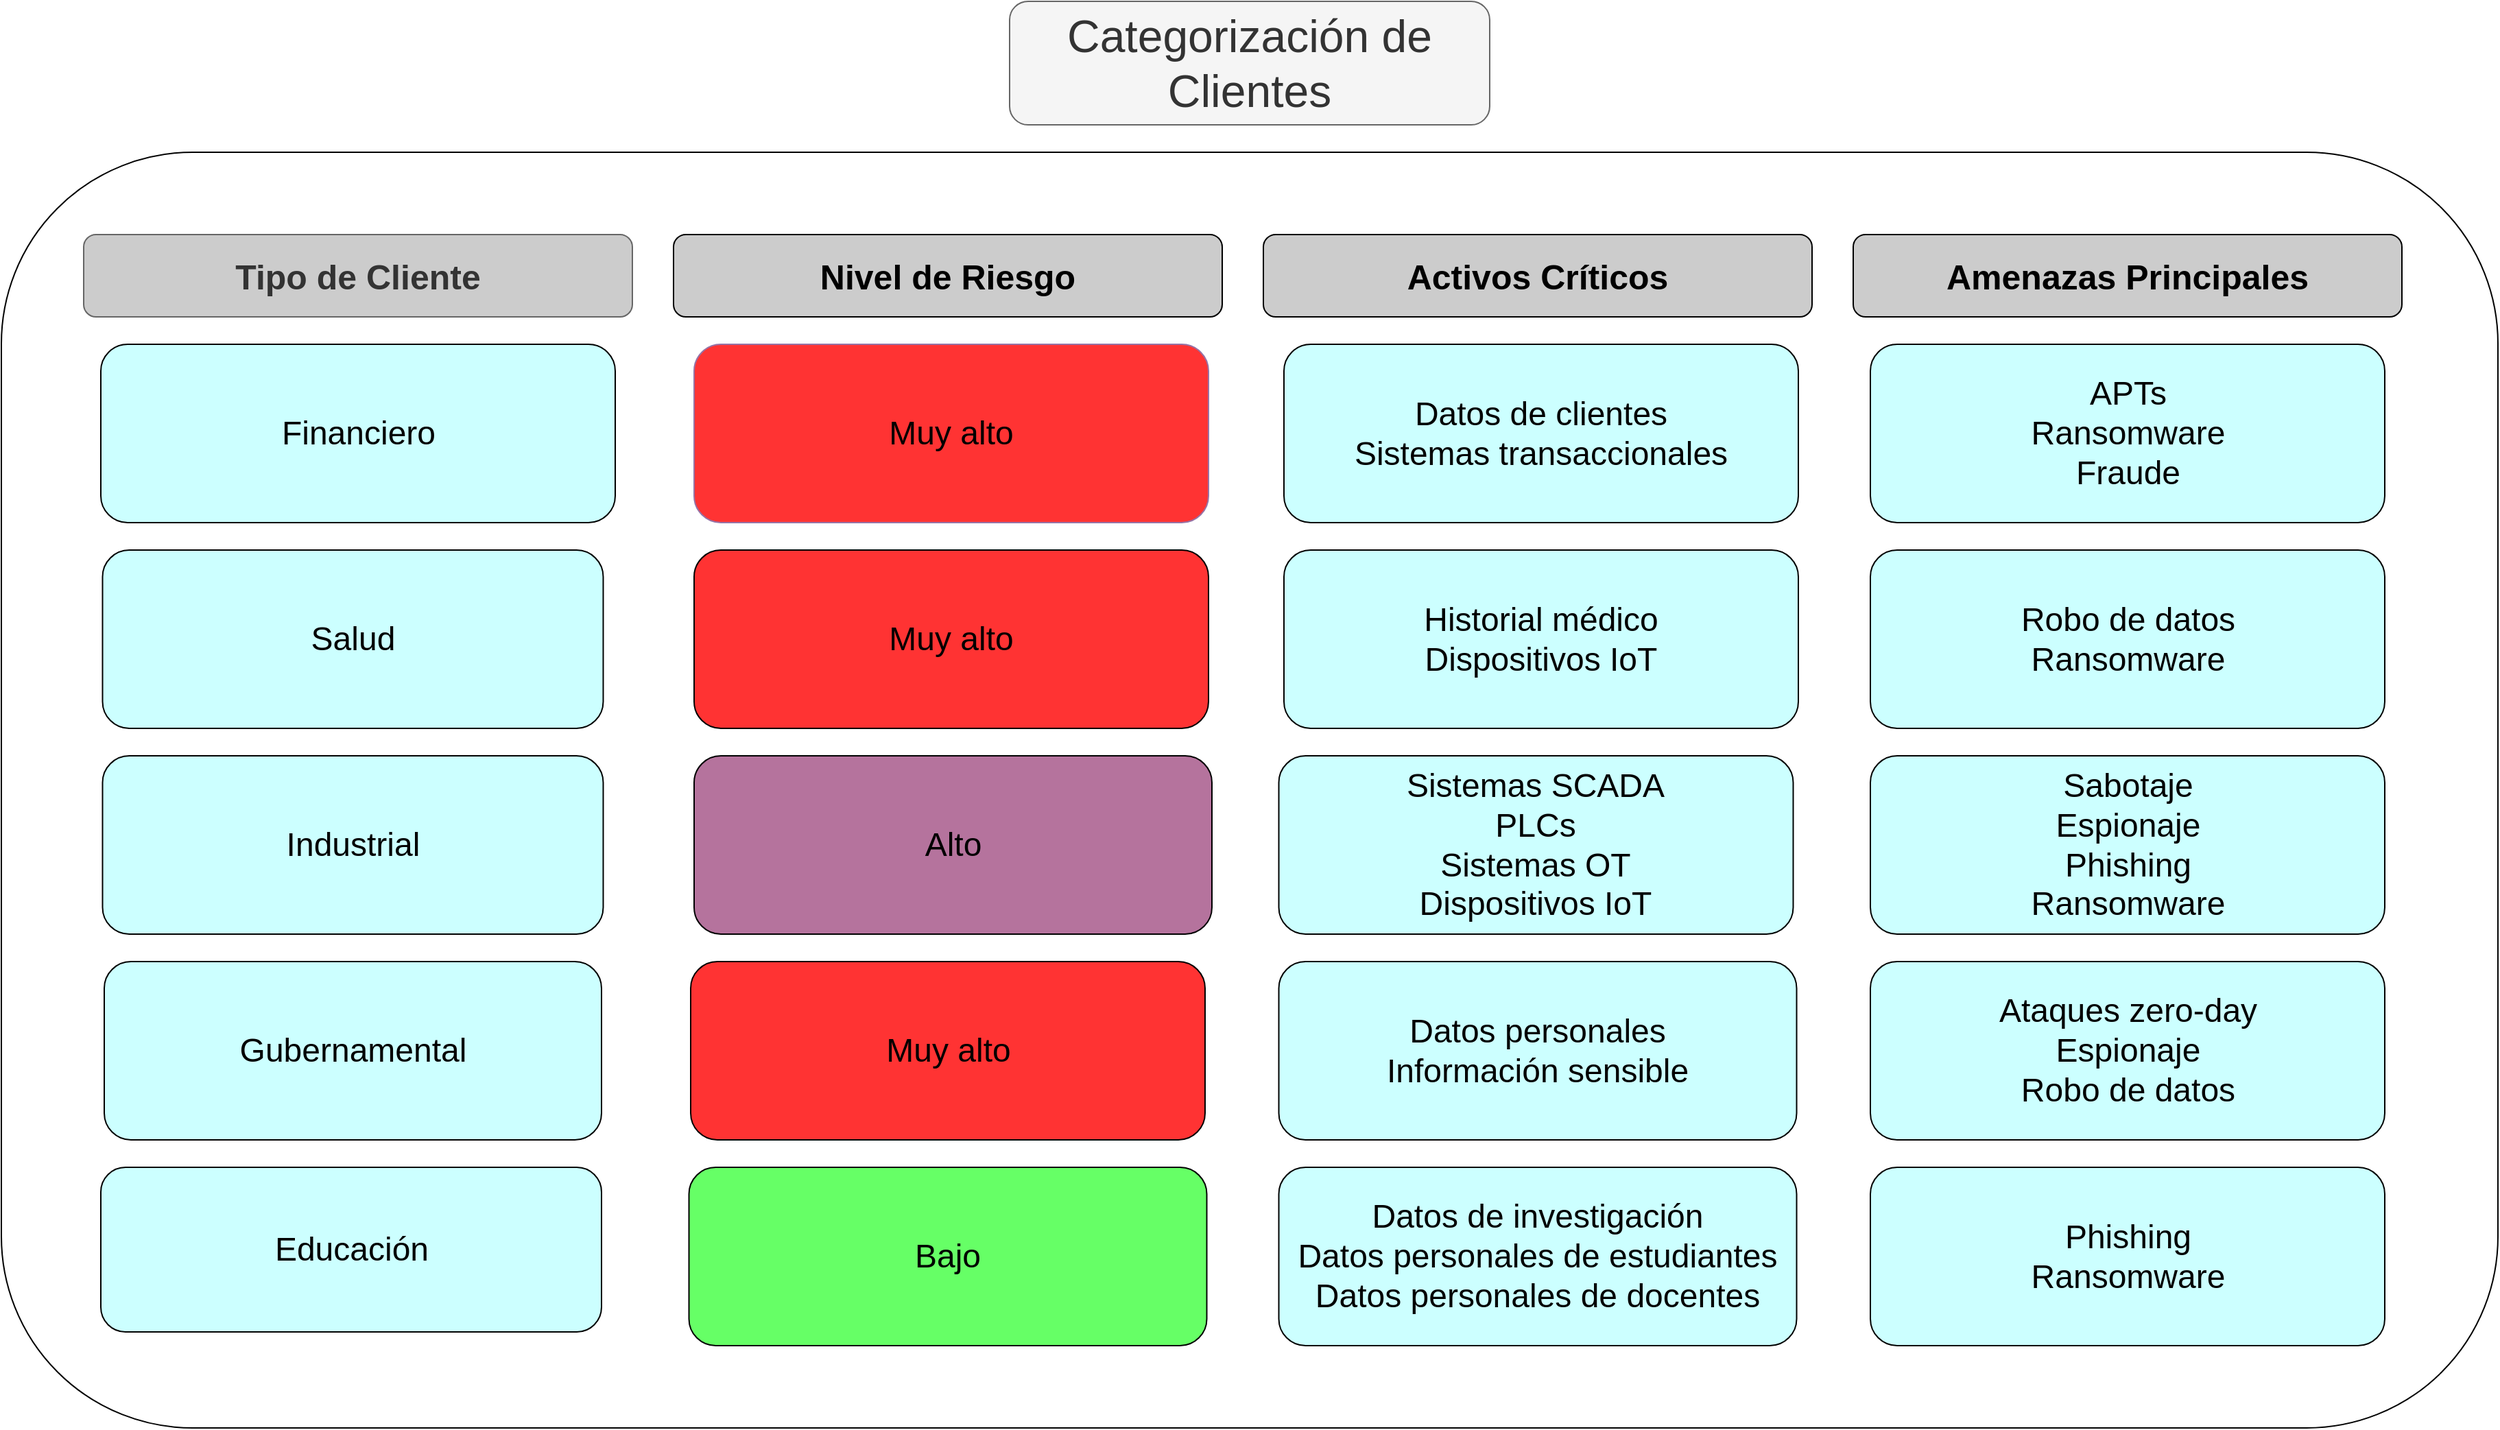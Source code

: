 <mxfile version="26.1.1">
  <diagram name="Page-1" id="u1vky8QkFnBVZHBcjAEd">
    <mxGraphModel dx="2052" dy="1438" grid="1" gridSize="10" guides="1" tooltips="1" connect="1" arrows="1" fold="1" page="1" pageScale="1" pageWidth="850" pageHeight="1100" background="none" math="0" shadow="0">
      <root>
        <mxCell id="0" />
        <mxCell id="1" parent="0" />
        <mxCell id="IcpKpIeZzozluurYZYwS-104" value="" style="group" vertex="1" connectable="0" parent="1">
          <mxGeometry y="210" width="1820" height="930" as="geometry" />
        </mxCell>
        <mxCell id="IcpKpIeZzozluurYZYwS-103" value="" style="rounded=1;whiteSpace=wrap;html=1;" vertex="1" parent="IcpKpIeZzozluurYZYwS-104">
          <mxGeometry width="1820" height="930" as="geometry" />
        </mxCell>
        <mxCell id="IcpKpIeZzozluurYZYwS-4" value="&lt;b&gt;&lt;font style=&quot;font-size: 25px;&quot;&gt;Tipo de Cliente&lt;/font&gt;&lt;/b&gt;" style="rounded=1;whiteSpace=wrap;html=1;fillColor=#CCCCCC;strokeColor=#666666;fontColor=#333333;" vertex="1" parent="IcpKpIeZzozluurYZYwS-104">
          <mxGeometry x="60" y="60" width="400" height="60" as="geometry" />
        </mxCell>
        <mxCell id="IcpKpIeZzozluurYZYwS-5" value="&lt;font style=&quot;font-size: 25px;&quot;&gt;Nivel de Riesgo&lt;/font&gt;" style="rounded=1;whiteSpace=wrap;html=1;fontStyle=1;fillColor=#CCCCCC;" vertex="1" parent="IcpKpIeZzozluurYZYwS-104">
          <mxGeometry x="490" y="60" width="400" height="60" as="geometry" />
        </mxCell>
        <mxCell id="IcpKpIeZzozluurYZYwS-6" value="&lt;font style=&quot;font-size: 25px;&quot;&gt;&lt;span style=&quot;font-weight: 700;&quot;&gt;Activos&amp;nbsp;&lt;/span&gt;&lt;b&gt;Críticos&lt;/b&gt;&lt;/font&gt;" style="rounded=1;whiteSpace=wrap;html=1;fillColor=#CCCCCC;" vertex="1" parent="IcpKpIeZzozluurYZYwS-104">
          <mxGeometry x="920" y="60" width="400" height="60" as="geometry" />
        </mxCell>
        <mxCell id="IcpKpIeZzozluurYZYwS-7" value="&lt;span style=&quot;font-weight: 700;&quot;&gt;&lt;font style=&quot;font-size: 25px;&quot;&gt;Amenazas Principales&lt;/font&gt;&lt;/span&gt;" style="rounded=1;whiteSpace=wrap;html=1;fillColor=#CCCCCC;" vertex="1" parent="IcpKpIeZzozluurYZYwS-104">
          <mxGeometry x="1350" y="60" width="400" height="60" as="geometry" />
        </mxCell>
        <mxCell id="IcpKpIeZzozluurYZYwS-14" value="&lt;font style=&quot;font-size: 24px;&quot;&gt;Financiero&lt;/font&gt;" style="rounded=1;whiteSpace=wrap;html=1;fillColor=#CCFFFF;" vertex="1" parent="IcpKpIeZzozluurYZYwS-104">
          <mxGeometry x="72.5" y="140" width="375" height="130" as="geometry" />
        </mxCell>
        <mxCell id="IcpKpIeZzozluurYZYwS-24" value="&lt;font style=&quot;font-size: 24px;&quot;&gt;Salud&lt;/font&gt;" style="rounded=1;whiteSpace=wrap;html=1;fillColor=#CCFFFF;" vertex="1" parent="IcpKpIeZzozluurYZYwS-104">
          <mxGeometry x="73.75" y="290" width="365" height="130" as="geometry" />
        </mxCell>
        <mxCell id="IcpKpIeZzozluurYZYwS-34" value="&lt;font style=&quot;font-size: 24px;&quot;&gt;Industrial&lt;/font&gt;" style="rounded=1;whiteSpace=wrap;html=1;fillColor=#CCFFFF;" vertex="1" parent="IcpKpIeZzozluurYZYwS-104">
          <mxGeometry x="73.75" y="440" width="365" height="130" as="geometry" />
        </mxCell>
        <mxCell id="IcpKpIeZzozluurYZYwS-44" value="&lt;font style=&quot;font-size: 24px;&quot;&gt;Gubernamental&lt;/font&gt;" style="rounded=1;whiteSpace=wrap;html=1;fillColor=#CCFFFF;" vertex="1" parent="IcpKpIeZzozluurYZYwS-104">
          <mxGeometry x="75" y="590" width="362.5" height="130" as="geometry" />
        </mxCell>
        <mxCell id="IcpKpIeZzozluurYZYwS-54" value="&lt;font style=&quot;font-size: 24px;&quot;&gt;Educación&lt;/font&gt;" style="rounded=1;whiteSpace=wrap;html=1;fillColor=#CCFFFF;" vertex="1" parent="IcpKpIeZzozluurYZYwS-104">
          <mxGeometry x="72.5" y="740" width="365" height="120" as="geometry" />
        </mxCell>
        <mxCell id="IcpKpIeZzozluurYZYwS-77" value="" style="group;" vertex="1" connectable="0" parent="IcpKpIeZzozluurYZYwS-104">
          <mxGeometry x="505" y="140" width="375" height="130" as="geometry" />
        </mxCell>
        <mxCell id="IcpKpIeZzozluurYZYwS-74" value="&lt;font size=&quot;5&quot;&gt;Muy alto&lt;/font&gt;" style="rounded=1;whiteSpace=wrap;html=1;fillColor=light-dark(#FF3333,#392F3F);strokeColor=#9673a6;" vertex="1" parent="IcpKpIeZzozluurYZYwS-77">
          <mxGeometry width="375.0" height="130" as="geometry" />
        </mxCell>
        <mxCell id="IcpKpIeZzozluurYZYwS-78" value="" style="group" vertex="1" connectable="0" parent="IcpKpIeZzozluurYZYwS-104">
          <mxGeometry x="505" y="290" width="375" height="130" as="geometry" />
        </mxCell>
        <mxCell id="IcpKpIeZzozluurYZYwS-79" value="&lt;font style=&quot;font-size: 24px;&quot;&gt;Muy alto&lt;/font&gt;" style="rounded=1;whiteSpace=wrap;html=1;fillColor=light-dark(#FF3333,#392F3F);strokeColor=#000000;" vertex="1" parent="IcpKpIeZzozluurYZYwS-78">
          <mxGeometry width="375" height="130" as="geometry" />
        </mxCell>
        <mxCell id="IcpKpIeZzozluurYZYwS-81" value="" style="group" vertex="1" connectable="0" parent="IcpKpIeZzozluurYZYwS-104">
          <mxGeometry x="505" y="440" width="377.5" height="130" as="geometry" />
        </mxCell>
        <mxCell id="IcpKpIeZzozluurYZYwS-82" value="&lt;font style=&quot;font-size: 24px;&quot;&gt;Alto&lt;/font&gt;" style="rounded=1;whiteSpace=wrap;html=1;fillColor=light-dark(#B5739D,#512D2B);strokeColor=#000000;" vertex="1" parent="IcpKpIeZzozluurYZYwS-81">
          <mxGeometry width="377.5" height="130" as="geometry" />
        </mxCell>
        <mxCell id="IcpKpIeZzozluurYZYwS-84" value="" style="group" vertex="1" connectable="0" parent="IcpKpIeZzozluurYZYwS-104">
          <mxGeometry x="502.5" y="590" width="375" height="130" as="geometry" />
        </mxCell>
        <mxCell id="IcpKpIeZzozluurYZYwS-85" value="&lt;font style=&quot;font-size: 24px;&quot;&gt;Muy alto&lt;/font&gt;" style="rounded=1;whiteSpace=wrap;html=1;fillColor=light-dark(#FF3333,#392F3F);strokeColor=light-dark(#000000, #9577a3);" vertex="1" parent="IcpKpIeZzozluurYZYwS-84">
          <mxGeometry width="375.0" height="130" as="geometry" />
        </mxCell>
        <mxCell id="IcpKpIeZzozluurYZYwS-91" value="&lt;font size=&quot;5&quot;&gt;Datos de clientes&lt;/font&gt;&lt;div&gt;&lt;font size=&quot;5&quot;&gt;Sistemas transaccionales&lt;/font&gt;&lt;/div&gt;" style="rounded=1;whiteSpace=wrap;html=1;fillColor=#CCFFFF;" vertex="1" parent="IcpKpIeZzozluurYZYwS-104">
          <mxGeometry x="935" y="140" width="375" height="130" as="geometry" />
        </mxCell>
        <mxCell id="IcpKpIeZzozluurYZYwS-92" value="&lt;font size=&quot;5&quot;&gt;Historial médico&lt;/font&gt;&lt;div&gt;&lt;font size=&quot;5&quot;&gt;Dispositivos IoT&lt;/font&gt;&lt;/div&gt;" style="rounded=1;whiteSpace=wrap;html=1;fillColor=#CCFFFF;" vertex="1" parent="IcpKpIeZzozluurYZYwS-104">
          <mxGeometry x="935" y="290" width="375" height="130" as="geometry" />
        </mxCell>
        <mxCell id="IcpKpIeZzozluurYZYwS-93" value="&lt;font size=&quot;5&quot;&gt;Sistemas SCADA&lt;/font&gt;&lt;div&gt;&lt;font size=&quot;5&quot;&gt;PLCs&lt;/font&gt;&lt;/div&gt;&lt;div&gt;&lt;font size=&quot;5&quot;&gt;Sistemas OT&lt;/font&gt;&lt;/div&gt;&lt;div&gt;&lt;font size=&quot;5&quot;&gt;Dispositivos IoT&lt;/font&gt;&lt;/div&gt;" style="rounded=1;whiteSpace=wrap;html=1;fillColor=#CCFFFF;" vertex="1" parent="IcpKpIeZzozluurYZYwS-104">
          <mxGeometry x="931.25" y="440" width="375" height="130" as="geometry" />
        </mxCell>
        <mxCell id="IcpKpIeZzozluurYZYwS-94" value="&lt;font size=&quot;5&quot;&gt;Datos personales&lt;/font&gt;&lt;div&gt;&lt;font size=&quot;5&quot;&gt;Información sensible&lt;/font&gt;&lt;/div&gt;" style="rounded=1;whiteSpace=wrap;html=1;fillColor=#CCFFFF;" vertex="1" parent="IcpKpIeZzozluurYZYwS-104">
          <mxGeometry x="931.25" y="590" width="377.5" height="130" as="geometry" />
        </mxCell>
        <mxCell id="IcpKpIeZzozluurYZYwS-95" value="&lt;font size=&quot;5&quot;&gt;Datos de investigación&lt;/font&gt;&lt;div&gt;&lt;font size=&quot;5&quot;&gt;Datos personales de estudiantes&lt;/font&gt;&lt;/div&gt;&lt;div&gt;&lt;font size=&quot;5&quot;&gt;Datos personales de docentes&lt;/font&gt;&lt;/div&gt;" style="rounded=1;whiteSpace=wrap;html=1;fillColor=#CCFFFF;" vertex="1" parent="IcpKpIeZzozluurYZYwS-104">
          <mxGeometry x="931.25" y="740" width="377.5" height="130" as="geometry" />
        </mxCell>
        <mxCell id="IcpKpIeZzozluurYZYwS-96" value="" style="group" vertex="1" connectable="0" parent="IcpKpIeZzozluurYZYwS-104">
          <mxGeometry x="501.25" y="740" width="377.5" height="130" as="geometry" />
        </mxCell>
        <mxCell id="IcpKpIeZzozluurYZYwS-97" value="&lt;font style=&quot;font-size: 24px;&quot;&gt;Bajo&lt;/font&gt;" style="rounded=1;whiteSpace=wrap;html=1;fillColor=light-dark(#66FF66,#512D2B);strokeColor=#000000;" vertex="1" parent="IcpKpIeZzozluurYZYwS-96">
          <mxGeometry width="377.5" height="130" as="geometry" />
        </mxCell>
        <mxCell id="IcpKpIeZzozluurYZYwS-98" value="&lt;font size=&quot;5&quot;&gt;APTs&lt;/font&gt;&lt;div&gt;&lt;font size=&quot;5&quot;&gt;Ransomware&lt;/font&gt;&lt;/div&gt;&lt;div&gt;&lt;font size=&quot;5&quot;&gt;Fraude&lt;/font&gt;&lt;/div&gt;" style="rounded=1;whiteSpace=wrap;html=1;fillColor=#CCFFFF;" vertex="1" parent="IcpKpIeZzozluurYZYwS-104">
          <mxGeometry x="1362.5" y="140" width="375" height="130" as="geometry" />
        </mxCell>
        <mxCell id="IcpKpIeZzozluurYZYwS-99" value="&lt;font size=&quot;5&quot;&gt;Robo de datos&lt;/font&gt;&lt;div&gt;&lt;font size=&quot;5&quot;&gt;Ransomware&lt;/font&gt;&lt;/div&gt;" style="rounded=1;whiteSpace=wrap;html=1;fillColor=#CCFFFF;" vertex="1" parent="IcpKpIeZzozluurYZYwS-104">
          <mxGeometry x="1362.5" y="290" width="375" height="130" as="geometry" />
        </mxCell>
        <mxCell id="IcpKpIeZzozluurYZYwS-100" value="&lt;font size=&quot;5&quot;&gt;Sabotaje&lt;/font&gt;&lt;div&gt;&lt;font size=&quot;5&quot;&gt;Espionaje&lt;/font&gt;&lt;/div&gt;&lt;div&gt;&lt;span style=&quot;font-size: x-large;&quot;&gt;Phishing&lt;/span&gt;&lt;/div&gt;&lt;div&gt;&lt;span style=&quot;font-size: x-large;&quot;&gt;Ransomware&lt;/span&gt;&lt;br&gt;&lt;/div&gt;" style="rounded=1;whiteSpace=wrap;html=1;fillColor=#CCFFFF;" vertex="1" parent="IcpKpIeZzozluurYZYwS-104">
          <mxGeometry x="1362.5" y="440" width="375" height="130" as="geometry" />
        </mxCell>
        <mxCell id="IcpKpIeZzozluurYZYwS-101" value="&lt;font size=&quot;5&quot;&gt;Ataques zero-day&lt;/font&gt;&lt;div&gt;&lt;font size=&quot;5&quot;&gt;Espionaje&lt;/font&gt;&lt;/div&gt;&lt;div&gt;&lt;font size=&quot;5&quot;&gt;Robo de datos&lt;/font&gt;&lt;span style=&quot;caret-color: rgba(0, 0, 0, 0); color: rgba(0, 0, 0, 0); font-family: monospace; font-size: 0px; text-align: start; white-space: nowrap;&quot;&gt;%3CmxGraphModel%3E%3Croot%3E%3CmxCell%20id%3D%220%22%2F%3E%3CmxCell%20id%3D%221%22%20parent%3D%220%22%2F%3E%3CmxCell%20id%3D%222%22%20value%3D%22%26lt%3Bfont%20size%3D%26quot%3B5%26quot%3B%26gt%3BSabotaje%26lt%3B%2Ffont%26gt%3B%26lt%3Bdiv%26gt%3B%26lt%3Bfont%20size%3D%26quot%3B5%26quot%3B%26gt%3BEspionaje%26lt%3B%2Ffont%26gt%3B%26lt%3B%2Fdiv%26gt%3B%26lt%3Bdiv%26gt%3B%26lt%3Bfont%20size%3D%26quot%3B5%26quot%3B%26gt%3BRobo%20de%20datos%26lt%3B%2Ffont%26gt%3B%26lt%3B%2Fdiv%26gt%3B%26lt%3Bdiv%26gt%3B%26lt%3Bfont%20size%3D%26quot%3B5%26quot%3B%26gt%3BRansomware%26lt%3B%2Ffont%26gt%3B%26lt%3B%2Fdiv%26gt%3B%22%20style%3D%22rounded%3D1%3BwhiteSpace%3Dwrap%3Bhtml%3D1%3BfillColor%3D%23CCFFFF%3B%22%20vertex%3D%221%22%20parent%3D%221%22%3E%3CmxGeometry%20x%3D%221362.5%22%20y%3D%22440%22%20width%3D%22375%22%20height%3D%22130%22%20as%3D%22geometry%22%2F%3E%3C%2FmxCell%3E%3C%2Froot%3E%3C%2FmxGraphModel%3E&lt;/span&gt;&lt;/div&gt;" style="rounded=1;whiteSpace=wrap;html=1;fillColor=#CCFFFF;" vertex="1" parent="IcpKpIeZzozluurYZYwS-104">
          <mxGeometry x="1362.5" y="590" width="375" height="130" as="geometry" />
        </mxCell>
        <mxCell id="IcpKpIeZzozluurYZYwS-102" value="&lt;font size=&quot;5&quot;&gt;Phishing&lt;/font&gt;&lt;div&gt;&lt;font size=&quot;5&quot;&gt;Ransomware&lt;/font&gt;&lt;/div&gt;" style="rounded=1;whiteSpace=wrap;html=1;fillColor=#CCFFFF;" vertex="1" parent="IcpKpIeZzozluurYZYwS-104">
          <mxGeometry x="1362.5" y="740" width="375" height="130" as="geometry" />
        </mxCell>
        <mxCell id="IcpKpIeZzozluurYZYwS-108" value="&lt;font style=&quot;font-size: 33px;&quot;&gt;Categorización de Clientes&lt;/font&gt;" style="rounded=1;whiteSpace=wrap;html=1;fillColor=#f5f5f5;fontColor=#333333;strokeColor=#666666;" vertex="1" parent="1">
          <mxGeometry x="735" y="100" width="350" height="90" as="geometry" />
        </mxCell>
      </root>
    </mxGraphModel>
  </diagram>
</mxfile>
